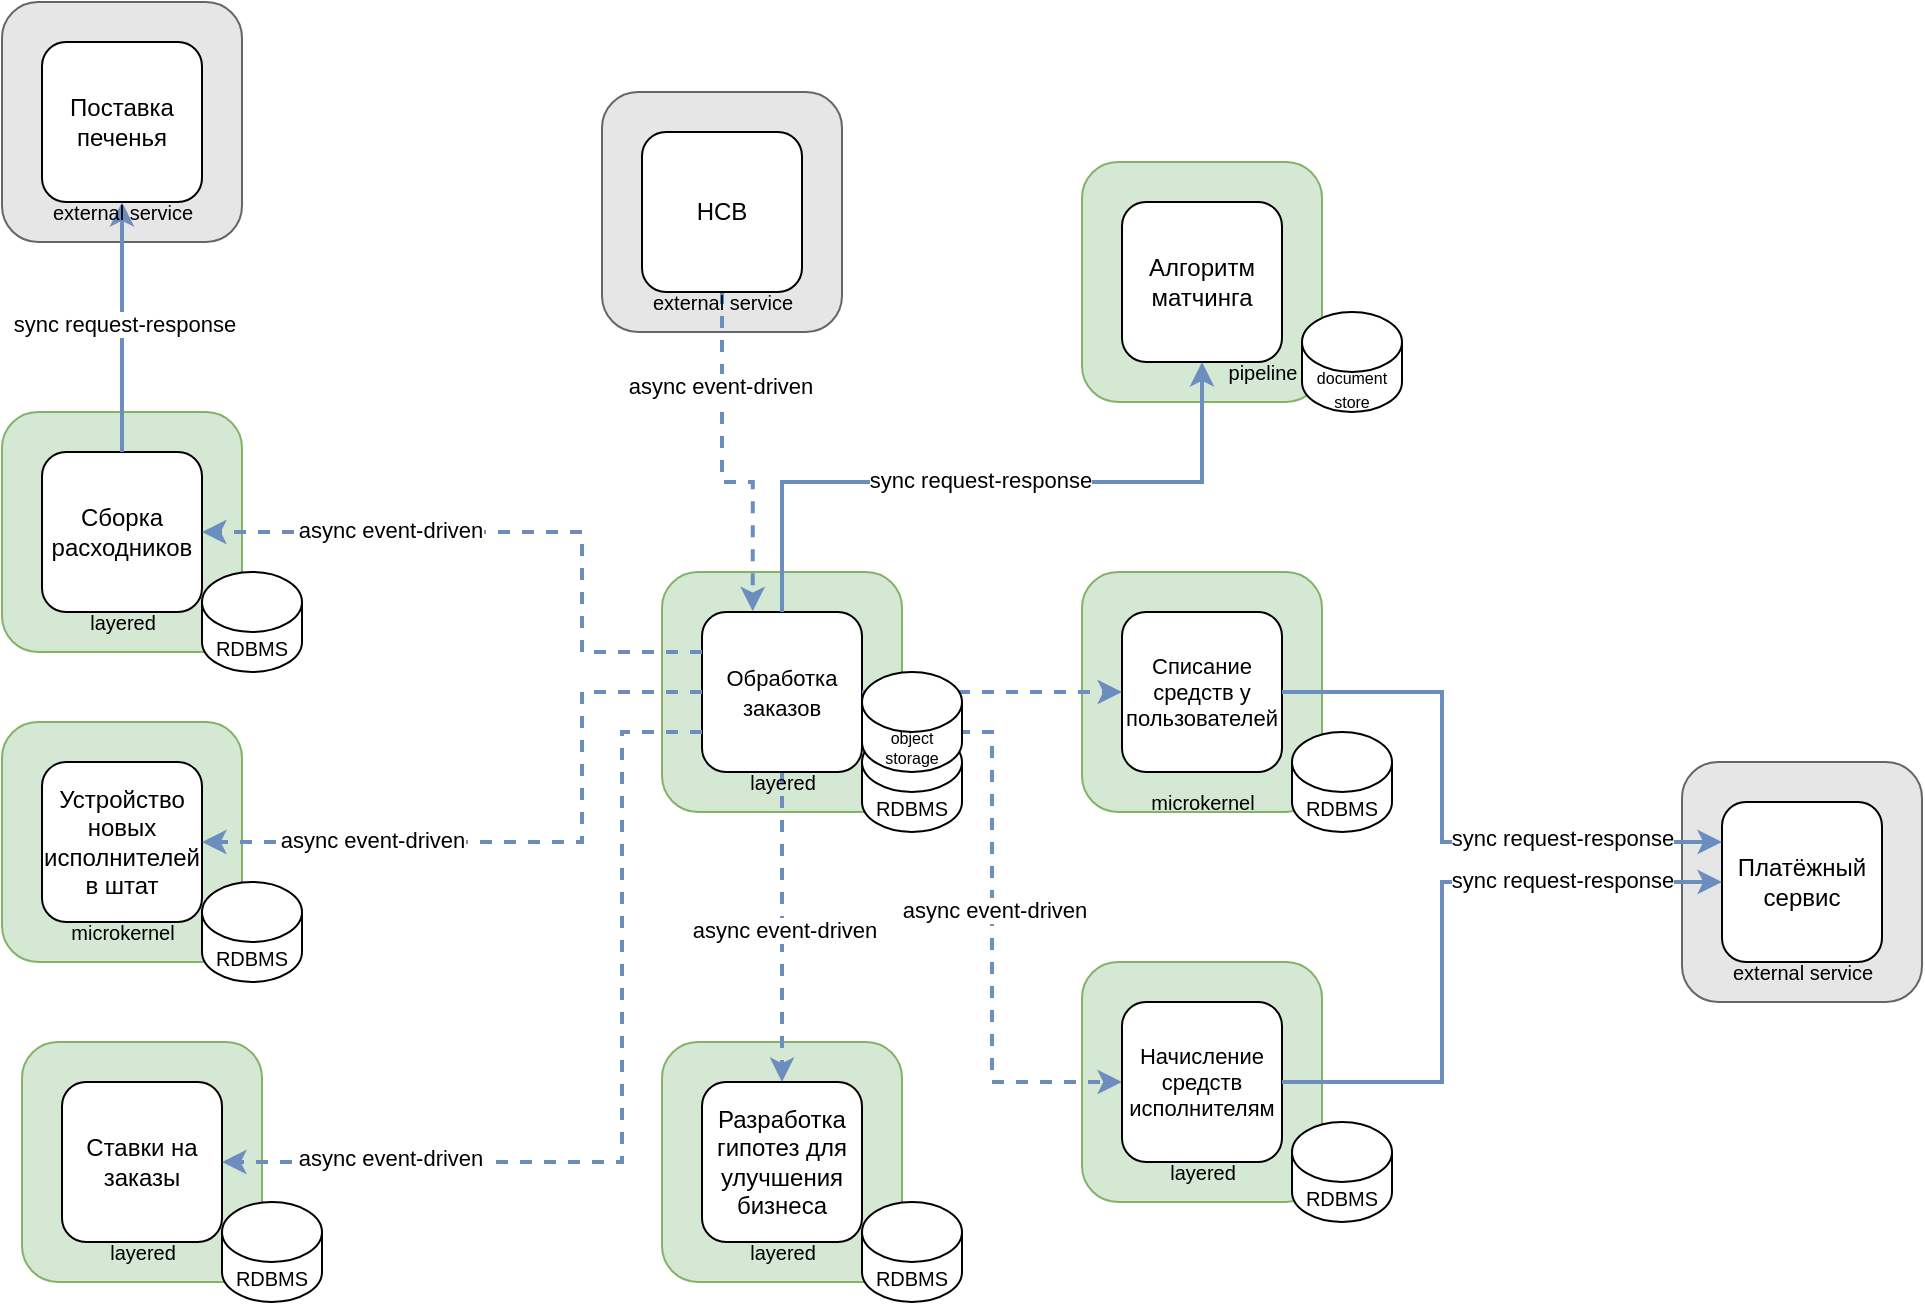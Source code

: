 <mxfile version="26.0.9">
  <diagram name="Page-1" id="cBATo5Cm4NL-kuj8FKrh">
    <mxGraphModel dx="1195" dy="1530" grid="1" gridSize="10" guides="1" tooltips="1" connect="1" arrows="1" fold="1" page="1" pageScale="1" pageWidth="1169" pageHeight="827" math="0" shadow="0">
      <root>
        <mxCell id="0" />
        <mxCell id="1" parent="0" />
        <mxCell id="fMWMXKsyIat3dE0SFgxR-4" value="" style="rounded=1;whiteSpace=wrap;html=1;fillColor=#d5e8d4;strokeColor=#82b366;" parent="1" vertex="1">
          <mxGeometry x="370" y="-280" width="120" height="120" as="geometry" />
        </mxCell>
        <mxCell id="fMWMXKsyIat3dE0SFgxR-3" value="" style="rounded=1;whiteSpace=wrap;html=1;fillColor=#d5e8d4;strokeColor=#82b366;" parent="1" vertex="1">
          <mxGeometry x="40" y="-595" width="120" height="120" as="geometry" />
        </mxCell>
        <mxCell id="fMWMXKsyIat3dE0SFgxR-2" value="" style="rounded=1;whiteSpace=wrap;html=1;fillColor=#E6E6E6;strokeColor=#666666;align=center;verticalAlign=middle;fontFamily=Helvetica;fontSize=12;fontColor=#333333;" parent="1" vertex="1">
          <mxGeometry x="340" y="-755" width="120" height="120" as="geometry" />
        </mxCell>
        <mxCell id="fMWMXKsyIat3dE0SFgxR-1" value="" style="rounded=1;whiteSpace=wrap;html=1;fillColor=#d5e8d4;strokeColor=#82b366;" parent="1" vertex="1">
          <mxGeometry x="580" y="-720" width="120" height="120" as="geometry" />
        </mxCell>
        <mxCell id="HG4AQly4a6IAlRrZUWF0-15" value="" style="rounded=1;whiteSpace=wrap;html=1;fillColor=#E6E6E6;strokeColor=#666666;fontColor=#333333;" parent="1" vertex="1">
          <mxGeometry x="40" y="-800" width="120" height="120" as="geometry" />
        </mxCell>
        <mxCell id="HG4AQly4a6IAlRrZUWF0-14" value="" style="rounded=1;whiteSpace=wrap;html=1;fillColor=#d5e8d4;strokeColor=#82b366;" parent="1" vertex="1">
          <mxGeometry x="40" y="-440" width="120" height="120" as="geometry" />
        </mxCell>
        <mxCell id="HG4AQly4a6IAlRrZUWF0-12" value="" style="rounded=1;whiteSpace=wrap;html=1;fillColor=#d5e8d4;strokeColor=#82b366;" parent="1" vertex="1">
          <mxGeometry x="370" y="-515" width="120" height="120" as="geometry" />
        </mxCell>
        <mxCell id="HG4AQly4a6IAlRrZUWF0-9" value="" style="rounded=1;whiteSpace=wrap;html=1;fillColor=#d5e8d4;strokeColor=#82b366;" parent="1" vertex="1">
          <mxGeometry x="50" y="-280" width="120" height="120" as="geometry" />
        </mxCell>
        <mxCell id="HG4AQly4a6IAlRrZUWF0-10" value="" style="rounded=1;whiteSpace=wrap;html=1;fillColor=#d5e8d4;strokeColor=#82b366;" parent="1" vertex="1">
          <mxGeometry x="580" y="-515" width="120" height="120" as="geometry" />
        </mxCell>
        <mxCell id="HG4AQly4a6IAlRrZUWF0-11" value="" style="rounded=1;whiteSpace=wrap;html=1;fillColor=#d5e8d4;strokeColor=#82b366;" parent="1" vertex="1">
          <mxGeometry x="580" y="-320" width="120" height="120" as="geometry" />
        </mxCell>
        <mxCell id="HG4AQly4a6IAlRrZUWF0-6" style="edgeStyle=orthogonalEdgeStyle;rounded=0;orthogonalLoop=1;jettySize=auto;html=1;entryX=0;entryY=0.5;entryDx=0;entryDy=0;strokeColor=#6c8ebf;strokeWidth=2;align=center;verticalAlign=middle;fontFamily=Helvetica;fontSize=11;fontColor=default;labelBackgroundColor=default;endArrow=classic;fillColor=#dae8fc;dashed=1;exitX=1;exitY=0.75;exitDx=0;exitDy=0;" parent="1" source="KOd4zk1bxHOUvbGizJSH-2" target="KOd4zk1bxHOUvbGizJSH-8" edge="1">
          <mxGeometry relative="1" as="geometry" />
        </mxCell>
        <mxCell id="pe3YYp37Rb-mgA4BbkB6-21" value="async event-driven" style="edgeLabel;html=1;align=center;verticalAlign=middle;resizable=0;points=[];" vertex="1" connectable="0" parent="HG4AQly4a6IAlRrZUWF0-6">
          <mxGeometry x="0.005" y="1" relative="1" as="geometry">
            <mxPoint as="offset" />
          </mxGeometry>
        </mxCell>
        <mxCell id="dS32Kvpk8FgzBGndb_1d-3" style="edgeStyle=orthogonalEdgeStyle;rounded=0;orthogonalLoop=1;jettySize=auto;html=1;entryX=0.5;entryY=0;entryDx=0;entryDy=0;exitX=0.5;exitY=1;exitDx=0;exitDy=0;dashed=1;strokeColor=#6c8ebf;strokeWidth=2;align=center;verticalAlign=middle;fontFamily=Helvetica;fontSize=11;fontColor=default;labelBackgroundColor=default;endArrow=classic;fillColor=#dae8fc;" parent="1" source="KOd4zk1bxHOUvbGizJSH-2" target="KOd4zk1bxHOUvbGizJSH-5" edge="1">
          <mxGeometry relative="1" as="geometry" />
        </mxCell>
        <mxCell id="pe3YYp37Rb-mgA4BbkB6-20" value="async event-driven" style="edgeLabel;html=1;align=center;verticalAlign=middle;resizable=0;points=[];" vertex="1" connectable="0" parent="dS32Kvpk8FgzBGndb_1d-3">
          <mxGeometry x="0.011" y="1" relative="1" as="geometry">
            <mxPoint as="offset" />
          </mxGeometry>
        </mxCell>
        <mxCell id="KOd4zk1bxHOUvbGizJSH-2" value="&lt;span style=&quot;font-size: 11px;&quot;&gt;Обработка заказов&lt;/span&gt;" style="whiteSpace=wrap;html=1;aspect=fixed;rounded=1;strokeColor=default;align=center;verticalAlign=middle;fontFamily=Helvetica;fontSize=12;fontColor=default;fillColor=default;" parent="1" vertex="1">
          <mxGeometry x="390" y="-495" width="80" height="80" as="geometry" />
        </mxCell>
        <mxCell id="KOd4zk1bxHOUvbGizJSH-4" value="Списание средств у пользователей" style="whiteSpace=wrap;html=1;aspect=fixed;rounded=1;strokeColor=default;align=center;verticalAlign=middle;fontFamily=Helvetica;fontSize=11;fontColor=default;fillColor=default;" parent="1" vertex="1">
          <mxGeometry x="600" y="-495" width="80" height="80" as="geometry" />
        </mxCell>
        <mxCell id="KOd4zk1bxHOUvbGizJSH-8" value="Начисление средств исполнителям" style="whiteSpace=wrap;html=1;aspect=fixed;rounded=1;strokeColor=default;align=center;verticalAlign=middle;fontFamily=Helvetica;fontSize=11;fontColor=default;fillColor=default;" parent="1" vertex="1">
          <mxGeometry x="600" y="-300" width="80" height="80" as="geometry" />
        </mxCell>
        <mxCell id="KOd4zk1bxHOUvbGizJSH-3" value="Сборка расходников" style="whiteSpace=wrap;html=1;aspect=fixed;rounded=1;strokeColor=default;align=center;verticalAlign=middle;fontFamily=Helvetica;fontSize=12;fontColor=default;fillColor=default;" parent="1" vertex="1">
          <mxGeometry x="60" y="-575" width="80" height="80" as="geometry" />
        </mxCell>
        <mxCell id="KOd4zk1bxHOUvbGizJSH-5" value="Р&lt;span style=&quot;background-color: transparent; color: light-dark(rgb(0, 0, 0), rgb(255, 255, 255));&quot;&gt;азработка гипотез для улучшения бизнеса&lt;/span&gt;" style="whiteSpace=wrap;html=1;aspect=fixed;rounded=1;strokeColor=default;align=center;verticalAlign=middle;fontFamily=Helvetica;fontSize=12;fontColor=default;fillColor=default;" parent="1" vertex="1">
          <mxGeometry x="390" y="-260" width="80" height="80" as="geometry" />
        </mxCell>
        <mxCell id="KOd4zk1bxHOUvbGizJSH-21" value="Алгоритм матчинга" style="whiteSpace=wrap;html=1;aspect=fixed;rounded=1;strokeColor=default;align=center;verticalAlign=middle;fontFamily=Helvetica;fontSize=12;fontColor=default;fillColor=default;" parent="1" vertex="1">
          <mxGeometry x="600" y="-700" width="80" height="80" as="geometry" />
        </mxCell>
        <mxCell id="KOd4zk1bxHOUvbGizJSH-1" value="Устройство новых исполнителей в штат" style="whiteSpace=wrap;html=1;aspect=fixed;rounded=1;" parent="1" vertex="1">
          <mxGeometry x="60" y="-420" width="80" height="80" as="geometry" />
        </mxCell>
        <mxCell id="KOd4zk1bxHOUvbGizJSH-7" value="Ставки на заказы" style="whiteSpace=wrap;html=1;aspect=fixed;rounded=1;" parent="1" vertex="1">
          <mxGeometry x="70" y="-260" width="80" height="80" as="geometry" />
        </mxCell>
        <mxCell id="zf6uA2M3LzU_gdplKOVO-2" value="Поставка печенья" style="whiteSpace=wrap;html=1;aspect=fixed;rounded=1;strokeColor=default;align=center;verticalAlign=middle;fontFamily=Helvetica;fontSize=12;fontColor=default;fillColor=default;" parent="1" vertex="1">
          <mxGeometry x="60" y="-780" width="80" height="80" as="geometry" />
        </mxCell>
        <mxCell id="dS32Kvpk8FgzBGndb_1d-1" style="edgeStyle=orthogonalEdgeStyle;rounded=0;orthogonalLoop=1;jettySize=auto;html=1;entryX=0.317;entryY=-0.004;entryDx=0;entryDy=0;dashed=1;strokeColor=#6c8ebf;strokeWidth=2;align=center;verticalAlign=middle;fontFamily=Helvetica;fontSize=11;fontColor=default;labelBackgroundColor=default;endArrow=classic;fillColor=#dae8fc;entryPerimeter=0;exitX=0.5;exitY=1;exitDx=0;exitDy=0;" parent="1" source="3Ri1xk0whOU93GiIezh3-3" target="KOd4zk1bxHOUvbGizJSH-2" edge="1">
          <mxGeometry relative="1" as="geometry">
            <Array as="points">
              <mxPoint x="400" y="-560" />
              <mxPoint x="415" y="-560" />
            </Array>
          </mxGeometry>
        </mxCell>
        <mxCell id="pe3YYp37Rb-mgA4BbkB6-18" value="async event-driven" style="edgeLabel;html=1;align=center;verticalAlign=middle;resizable=0;points=[];" vertex="1" connectable="0" parent="dS32Kvpk8FgzBGndb_1d-1">
          <mxGeometry x="-0.463" y="-1" relative="1" as="geometry">
            <mxPoint as="offset" />
          </mxGeometry>
        </mxCell>
        <mxCell id="3Ri1xk0whOU93GiIezh3-3" value="HCB" style="whiteSpace=wrap;html=1;aspect=fixed;rounded=1;" parent="1" vertex="1">
          <mxGeometry x="360" y="-735" width="80" height="80" as="geometry" />
        </mxCell>
        <mxCell id="3Ri1xk0whOU93GiIezh3-6" style="edgeStyle=orthogonalEdgeStyle;rounded=0;orthogonalLoop=1;jettySize=auto;html=1;fillColor=#dae8fc;strokeColor=#6c8ebf;strokeWidth=2;align=center;verticalAlign=middle;fontFamily=Helvetica;fontSize=11;fontColor=default;labelBackgroundColor=default;endArrow=classic;" parent="1" source="KOd4zk1bxHOUvbGizJSH-3" target="zf6uA2M3LzU_gdplKOVO-2" edge="1">
          <mxGeometry relative="1" as="geometry" />
        </mxCell>
        <mxCell id="pe3YYp37Rb-mgA4BbkB6-10" value="sync request-response" style="edgeLabel;html=1;align=center;verticalAlign=middle;resizable=0;points=[];" vertex="1" connectable="0" parent="3Ri1xk0whOU93GiIezh3-6">
          <mxGeometry x="0.024" y="-1" relative="1" as="geometry">
            <mxPoint as="offset" />
          </mxGeometry>
        </mxCell>
        <mxCell id="HG4AQly4a6IAlRrZUWF0-4" style="edgeStyle=orthogonalEdgeStyle;rounded=0;orthogonalLoop=1;jettySize=auto;html=1;entryX=1;entryY=0.5;entryDx=0;entryDy=0;strokeColor=#6c8ebf;strokeWidth=2;align=center;verticalAlign=middle;fontFamily=Helvetica;fontSize=11;fontColor=default;labelBackgroundColor=default;endArrow=classic;fillColor=#dae8fc;exitX=0;exitY=0.75;exitDx=0;exitDy=0;dashed=1;" parent="1" source="KOd4zk1bxHOUvbGizJSH-2" target="KOd4zk1bxHOUvbGizJSH-7" edge="1">
          <mxGeometry relative="1" as="geometry">
            <Array as="points">
              <mxPoint x="350" y="-435" />
              <mxPoint x="350" y="-220" />
            </Array>
          </mxGeometry>
        </mxCell>
        <mxCell id="pe3YYp37Rb-mgA4BbkB6-17" value="async event-driven" style="edgeLabel;html=1;align=center;verticalAlign=middle;resizable=0;points=[];" vertex="1" connectable="0" parent="HG4AQly4a6IAlRrZUWF0-4">
          <mxGeometry x="0.007" relative="1" as="geometry">
            <mxPoint x="-116" y="24" as="offset" />
          </mxGeometry>
        </mxCell>
        <mxCell id="HG4AQly4a6IAlRrZUWF0-5" style="edgeStyle=orthogonalEdgeStyle;rounded=0;orthogonalLoop=1;jettySize=auto;html=1;entryX=1;entryY=0.5;entryDx=0;entryDy=0;strokeColor=#6c8ebf;strokeWidth=2;align=center;verticalAlign=middle;fontFamily=Helvetica;fontSize=11;fontColor=default;labelBackgroundColor=default;endArrow=classic;fillColor=#dae8fc;dashed=1;" parent="1" source="KOd4zk1bxHOUvbGizJSH-2" target="KOd4zk1bxHOUvbGizJSH-1" edge="1">
          <mxGeometry relative="1" as="geometry">
            <Array as="points">
              <mxPoint x="330" y="-455" />
              <mxPoint x="330" y="-380" />
            </Array>
          </mxGeometry>
        </mxCell>
        <mxCell id="pe3YYp37Rb-mgA4BbkB6-19" value="async event-driven" style="edgeLabel;html=1;align=center;verticalAlign=middle;resizable=0;points=[];" vertex="1" connectable="0" parent="HG4AQly4a6IAlRrZUWF0-5">
          <mxGeometry x="0.066" y="-2" relative="1" as="geometry">
            <mxPoint x="-67" y="1" as="offset" />
          </mxGeometry>
        </mxCell>
        <mxCell id="HG4AQly4a6IAlRrZUWF0-7" style="edgeStyle=orthogonalEdgeStyle;rounded=0;orthogonalLoop=1;jettySize=auto;html=1;exitX=0.5;exitY=0;exitDx=0;exitDy=0;entryX=0.5;entryY=1;entryDx=0;entryDy=0;strokeColor=#6c8ebf;strokeWidth=2;align=center;verticalAlign=middle;fontFamily=Helvetica;fontSize=11;fontColor=default;labelBackgroundColor=default;endArrow=classic;fillColor=#dae8fc;" parent="1" source="KOd4zk1bxHOUvbGizJSH-2" target="KOd4zk1bxHOUvbGizJSH-21" edge="1">
          <mxGeometry relative="1" as="geometry">
            <Array as="points">
              <mxPoint x="430" y="-560" />
              <mxPoint x="640" y="-560" />
            </Array>
          </mxGeometry>
        </mxCell>
        <mxCell id="pe3YYp37Rb-mgA4BbkB6-14" value="sync request-response" style="edgeLabel;html=1;align=center;verticalAlign=middle;resizable=0;points=[];" vertex="1" connectable="0" parent="HG4AQly4a6IAlRrZUWF0-7">
          <mxGeometry x="-0.03" y="2" relative="1" as="geometry">
            <mxPoint x="1" y="1" as="offset" />
          </mxGeometry>
        </mxCell>
        <mxCell id="HG4AQly4a6IAlRrZUWF0-8" style="edgeStyle=orthogonalEdgeStyle;rounded=0;orthogonalLoop=1;jettySize=auto;html=1;entryX=1;entryY=0.5;entryDx=0;entryDy=0;exitX=0;exitY=0.25;exitDx=0;exitDy=0;strokeColor=#6c8ebf;strokeWidth=2;align=center;verticalAlign=middle;fontFamily=Helvetica;fontSize=11;fontColor=default;labelBackgroundColor=default;endArrow=classic;fillColor=#dae8fc;dashed=1;" parent="1" source="KOd4zk1bxHOUvbGizJSH-2" target="KOd4zk1bxHOUvbGizJSH-3" edge="1">
          <mxGeometry relative="1" as="geometry">
            <Array as="points">
              <mxPoint x="330" y="-475" />
              <mxPoint x="330" y="-535" />
            </Array>
          </mxGeometry>
        </mxCell>
        <mxCell id="pe3YYp37Rb-mgA4BbkB6-22" value="async event-driven" style="edgeLabel;html=1;align=center;verticalAlign=middle;resizable=0;points=[];" vertex="1" connectable="0" parent="HG4AQly4a6IAlRrZUWF0-8">
          <mxGeometry x="0.393" y="-2" relative="1" as="geometry">
            <mxPoint y="1" as="offset" />
          </mxGeometry>
        </mxCell>
        <mxCell id="fMWMXKsyIat3dE0SFgxR-5" value="pipeline" style="text;html=1;align=center;verticalAlign=middle;resizable=0;points=[];autosize=1;strokeColor=none;fillColor=none;fontSize=10;" parent="1" vertex="1">
          <mxGeometry x="640" y="-630" width="60" height="30" as="geometry" />
        </mxCell>
        <mxCell id="fMWMXKsyIat3dE0SFgxR-6" value="external service" style="text;html=1;align=center;verticalAlign=middle;resizable=0;points=[];autosize=1;strokeColor=none;fillColor=none;fontSize=10;" parent="1" vertex="1">
          <mxGeometry x="55" y="-710" width="90" height="30" as="geometry" />
        </mxCell>
        <mxCell id="fMWMXKsyIat3dE0SFgxR-7" value="microkernel" style="text;html=1;align=center;verticalAlign=middle;resizable=0;points=[];autosize=1;strokeColor=none;fillColor=none;fontSize=10;" parent="1" vertex="1">
          <mxGeometry x="600" y="-415" width="80" height="30" as="geometry" />
        </mxCell>
        <mxCell id="fMWMXKsyIat3dE0SFgxR-8" value="microkernel" style="text;html=1;align=center;verticalAlign=middle;resizable=0;points=[];autosize=1;strokeColor=none;fillColor=none;fontSize=10;" parent="1" vertex="1">
          <mxGeometry x="60" y="-350" width="80" height="30" as="geometry" />
        </mxCell>
        <mxCell id="fMWMXKsyIat3dE0SFgxR-10" value="layered" style="text;html=1;align=center;verticalAlign=middle;resizable=0;points=[];autosize=1;strokeColor=none;fillColor=none;fontSize=10;" parent="1" vertex="1">
          <mxGeometry x="380" y="-425" width="100" height="30" as="geometry" />
        </mxCell>
        <mxCell id="fMWMXKsyIat3dE0SFgxR-11" value="layered" style="text;html=1;align=center;verticalAlign=middle;resizable=0;points=[];autosize=1;strokeColor=none;fillColor=none;fontSize=10;" parent="1" vertex="1">
          <mxGeometry x="590" y="-230" width="100" height="30" as="geometry" />
        </mxCell>
        <mxCell id="fMWMXKsyIat3dE0SFgxR-12" value="layered" style="text;html=1;align=center;verticalAlign=middle;resizable=0;points=[];autosize=1;strokeColor=none;fillColor=none;fontSize=10;" parent="1" vertex="1">
          <mxGeometry x="380" y="-190" width="100" height="30" as="geometry" />
        </mxCell>
        <mxCell id="fMWMXKsyIat3dE0SFgxR-13" value="external service" style="text;html=1;align=center;verticalAlign=middle;resizable=0;points=[];autosize=1;strokeColor=none;fillColor=none;fontSize=10;" parent="1" vertex="1">
          <mxGeometry x="355" y="-665" width="90" height="30" as="geometry" />
        </mxCell>
        <mxCell id="fMWMXKsyIat3dE0SFgxR-14" value="layered" style="text;html=1;align=center;verticalAlign=middle;resizable=0;points=[];autosize=1;strokeColor=none;fillColor=none;fontSize=10;" parent="1" vertex="1">
          <mxGeometry x="60" y="-190" width="100" height="30" as="geometry" />
        </mxCell>
        <mxCell id="fMWMXKsyIat3dE0SFgxR-15" value="RDBMS" style="shape=cylinder3;whiteSpace=wrap;html=1;boundedLbl=1;backgroundOutline=1;size=15;fontSize=10;" parent="1" vertex="1">
          <mxGeometry x="685" y="-435" width="50" height="50" as="geometry" />
        </mxCell>
        <mxCell id="fMWMXKsyIat3dE0SFgxR-16" value="RDBMS" style="shape=cylinder3;whiteSpace=wrap;html=1;boundedLbl=1;backgroundOutline=1;size=15;fontSize=10;" parent="1" vertex="1">
          <mxGeometry x="685" y="-240" width="50" height="50" as="geometry" />
        </mxCell>
        <mxCell id="fMWMXKsyIat3dE0SFgxR-17" value="RDBMS" style="shape=cylinder3;whiteSpace=wrap;html=1;boundedLbl=1;backgroundOutline=1;size=15;fontSize=10;" parent="1" vertex="1">
          <mxGeometry x="470" y="-435" width="50" height="50" as="geometry" />
        </mxCell>
        <mxCell id="fMWMXKsyIat3dE0SFgxR-19" value="RDBMS" style="shape=cylinder3;whiteSpace=wrap;html=1;boundedLbl=1;backgroundOutline=1;size=15;fontSize=10;" parent="1" vertex="1">
          <mxGeometry x="150" y="-200" width="50" height="50" as="geometry" />
        </mxCell>
        <mxCell id="fMWMXKsyIat3dE0SFgxR-20" value="RDBMS" style="shape=cylinder3;whiteSpace=wrap;html=1;boundedLbl=1;backgroundOutline=1;size=15;fontSize=10;" parent="1" vertex="1">
          <mxGeometry x="140" y="-360" width="50" height="50" as="geometry" />
        </mxCell>
        <mxCell id="fMWMXKsyIat3dE0SFgxR-21" value="&lt;font style=&quot;font-size: 8px;&quot;&gt;document store&lt;/font&gt;" style="shape=cylinder3;whiteSpace=wrap;html=1;boundedLbl=1;backgroundOutline=1;size=15;fontSize=10;" parent="1" vertex="1">
          <mxGeometry x="690" y="-645" width="50" height="50" as="geometry" />
        </mxCell>
        <mxCell id="fMWMXKsyIat3dE0SFgxR-22" value="RDBMS" style="shape=cylinder3;whiteSpace=wrap;html=1;boundedLbl=1;backgroundOutline=1;size=15;fontSize=10;" parent="1" vertex="1">
          <mxGeometry x="140" y="-515" width="50" height="50" as="geometry" />
        </mxCell>
        <mxCell id="fMWMXKsyIat3dE0SFgxR-23" value="RDBMS" style="shape=cylinder3;whiteSpace=wrap;html=1;boundedLbl=1;backgroundOutline=1;size=15;fontSize=10;" parent="1" vertex="1">
          <mxGeometry x="470" y="-200" width="50" height="50" as="geometry" />
        </mxCell>
        <mxCell id="fMWMXKsyIat3dE0SFgxR-25" value="layered" style="text;html=1;align=center;verticalAlign=middle;resizable=0;points=[];autosize=1;strokeColor=none;fillColor=none;fontSize=10;" parent="1" vertex="1">
          <mxGeometry x="50" y="-505" width="100" height="30" as="geometry" />
        </mxCell>
        <mxCell id="dS32Kvpk8FgzBGndb_1d-4" style="edgeStyle=orthogonalEdgeStyle;rounded=0;orthogonalLoop=1;jettySize=auto;html=1;exitX=1;exitY=0.5;exitDx=0;exitDy=0;dashed=1;strokeColor=#6c8ebf;strokeWidth=2;align=center;verticalAlign=middle;fontFamily=Helvetica;fontSize=11;fontColor=default;labelBackgroundColor=default;endArrow=classic;fillColor=#dae8fc;" parent="1" source="KOd4zk1bxHOUvbGizJSH-2" target="KOd4zk1bxHOUvbGizJSH-4" edge="1">
          <mxGeometry relative="1" as="geometry" />
        </mxCell>
        <mxCell id="fMWMXKsyIat3dE0SFgxR-18" value="object storage" style="shape=cylinder3;whiteSpace=wrap;html=1;boundedLbl=1;backgroundOutline=1;size=15;fontSize=8;" parent="1" vertex="1">
          <mxGeometry x="470" y="-465" width="50" height="50" as="geometry" />
        </mxCell>
        <mxCell id="pe3YYp37Rb-mgA4BbkB6-3" value="" style="rounded=1;whiteSpace=wrap;html=1;fillColor=#E6E6E6;strokeColor=#666666;fontColor=#333333;" vertex="1" parent="1">
          <mxGeometry x="880" y="-420" width="120" height="120" as="geometry" />
        </mxCell>
        <mxCell id="pe3YYp37Rb-mgA4BbkB6-4" value="Платёжный сервис" style="whiteSpace=wrap;html=1;aspect=fixed;rounded=1;strokeColor=default;align=center;verticalAlign=middle;fontFamily=Helvetica;fontSize=12;fontColor=default;fillColor=default;" vertex="1" parent="1">
          <mxGeometry x="900" y="-400" width="80" height="80" as="geometry" />
        </mxCell>
        <mxCell id="pe3YYp37Rb-mgA4BbkB6-5" value="external service" style="text;html=1;align=center;verticalAlign=middle;resizable=0;points=[];autosize=1;strokeColor=none;fillColor=none;fontSize=10;" vertex="1" parent="1">
          <mxGeometry x="895" y="-330" width="90" height="30" as="geometry" />
        </mxCell>
        <mxCell id="pe3YYp37Rb-mgA4BbkB6-6" style="edgeStyle=orthogonalEdgeStyle;rounded=0;orthogonalLoop=1;jettySize=auto;html=1;exitX=1;exitY=0.5;exitDx=0;exitDy=0;entryX=0;entryY=0.25;entryDx=0;entryDy=0;strokeColor=#6c8ebf;strokeWidth=2;align=center;verticalAlign=middle;fontFamily=Helvetica;fontSize=11;fontColor=default;labelBackgroundColor=default;endArrow=classic;fillColor=#dae8fc;" edge="1" parent="1" source="KOd4zk1bxHOUvbGizJSH-4" target="pe3YYp37Rb-mgA4BbkB6-4">
          <mxGeometry relative="1" as="geometry">
            <Array as="points">
              <mxPoint x="760" y="-455" />
              <mxPoint x="760" y="-380" />
            </Array>
          </mxGeometry>
        </mxCell>
        <mxCell id="pe3YYp37Rb-mgA4BbkB6-12" value="sync request-r&lt;span style=&quot;background-color: light-dark(#ffffff, var(--ge-dark-color, #121212)); color: light-dark(rgb(0, 0, 0), rgb(255, 255, 255));&quot;&gt;esponse&lt;/span&gt;" style="edgeLabel;html=1;align=center;verticalAlign=middle;resizable=0;points=[];" vertex="1" connectable="0" parent="pe3YYp37Rb-mgA4BbkB6-6">
          <mxGeometry x="0.559" y="2" relative="1" as="geometry">
            <mxPoint x="-15" as="offset" />
          </mxGeometry>
        </mxCell>
        <mxCell id="pe3YYp37Rb-mgA4BbkB6-7" style="edgeStyle=orthogonalEdgeStyle;rounded=0;orthogonalLoop=1;jettySize=auto;html=1;exitX=1;exitY=0.5;exitDx=0;exitDy=0;entryX=0;entryY=0.5;entryDx=0;entryDy=0;strokeColor=#6c8ebf;strokeWidth=2;align=center;verticalAlign=middle;fontFamily=Helvetica;fontSize=11;fontColor=default;labelBackgroundColor=default;endArrow=classic;fillColor=#dae8fc;" edge="1" parent="1" source="KOd4zk1bxHOUvbGizJSH-8" target="pe3YYp37Rb-mgA4BbkB6-4">
          <mxGeometry relative="1" as="geometry">
            <Array as="points">
              <mxPoint x="760" y="-260" />
              <mxPoint x="760" y="-360" />
            </Array>
          </mxGeometry>
        </mxCell>
        <mxCell id="pe3YYp37Rb-mgA4BbkB6-13" value="sync request-response" style="edgeLabel;html=1;align=center;verticalAlign=middle;resizable=0;points=[];" vertex="1" connectable="0" parent="pe3YYp37Rb-mgA4BbkB6-7">
          <mxGeometry x="0.55" y="-1" relative="1" as="geometry">
            <mxPoint x="-8" y="-2" as="offset" />
          </mxGeometry>
        </mxCell>
      </root>
    </mxGraphModel>
  </diagram>
</mxfile>
